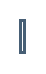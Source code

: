 <mxfile 
  version="25.0.2"
  >
  <diagram
    name="-"
    >
    <mxGraphModel
      grid="1" 
      gridSize="10" 
      guides="1" 
      tooltips="1" 
      connect="1" 
      arrows="1" 
      fold="1" 
      page="1" 
      pageScale="1" 
      pageWidth="1" 
      pageHeight="1" 
      math="0" 
      shadow="0"
      >
      <root>
        <mxCell
          id="page"
          />
        <mxCell
          id="root" 
          parent="page"
          />
        <mxCell
          style="verticalAlign=top;aspect=fixed;align=center;spacingLeft=5;spacingRight=5;spacingBottom=5;strokeColor=none;" 
          id="shape_" 
          parent="root" 
          value=" " 
          vertex="1"
          >
          <mxGeometry
            as="geometry" 
            width="22" 
            height="36" 
            x="0" 
            y="0"
            />
          </mxCell>
        <mxCell
          style="endArrow=blockThin;html=1;rounded=0;entryX=0;entryY=0.5;entryDx=0;entryDy=0;strokeColor=#475f75;strokeWidth=1.5;exitX=1.015;exitY=0.505;exitDx=0;exitDy=0;exitPerimeter=0;endFill=1;endSize=4;startSize=4;" 
          id="generic_protocol3_" 
          parent="shape_" 
          value=" " 
          vertex="1"
          >
          <mxGeometry
            width="2" 
            height="16" 
            as="geometry" 
            x="10" 
            y="10"
            />
          </mxCell>
        </root>
      </mxGraphModel>
    </diagram>
  </mxfile>